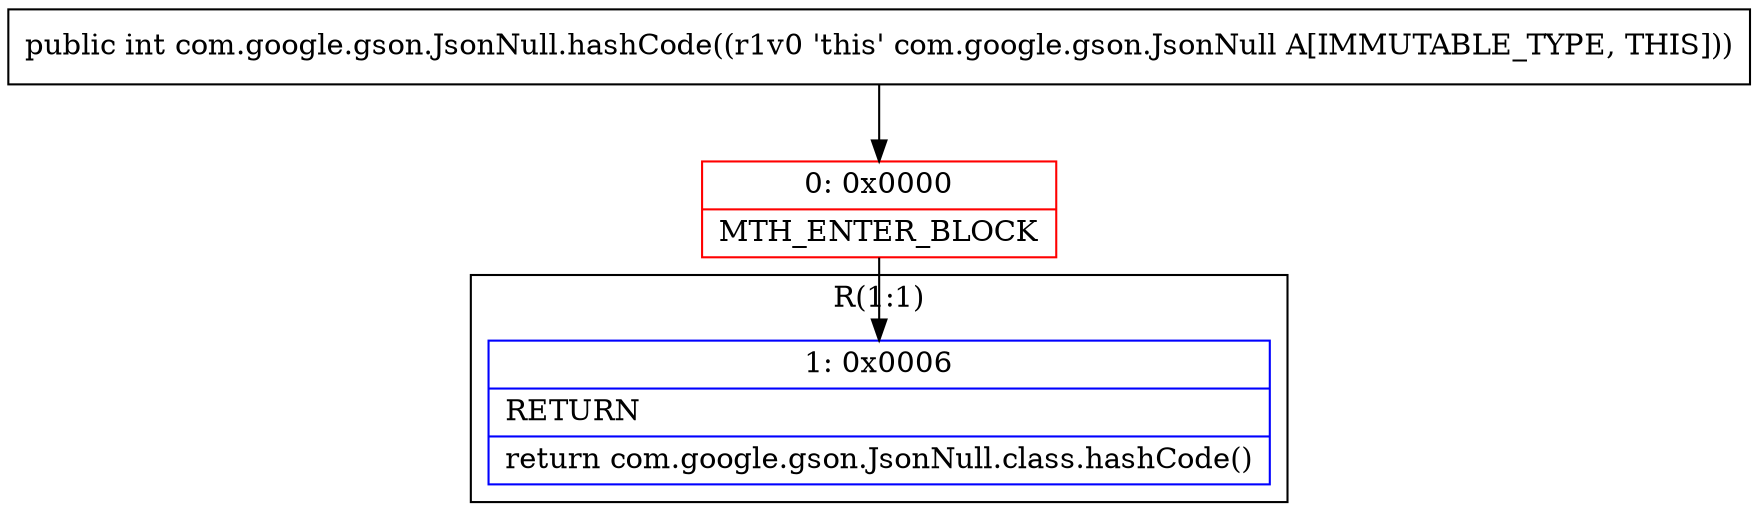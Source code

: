 digraph "CFG forcom.google.gson.JsonNull.hashCode()I" {
subgraph cluster_Region_532768509 {
label = "R(1:1)";
node [shape=record,color=blue];
Node_1 [shape=record,label="{1\:\ 0x0006|RETURN\l|return com.google.gson.JsonNull.class.hashCode()\l}"];
}
Node_0 [shape=record,color=red,label="{0\:\ 0x0000|MTH_ENTER_BLOCK\l}"];
MethodNode[shape=record,label="{public int com.google.gson.JsonNull.hashCode((r1v0 'this' com.google.gson.JsonNull A[IMMUTABLE_TYPE, THIS])) }"];
MethodNode -> Node_0;
Node_0 -> Node_1;
}

